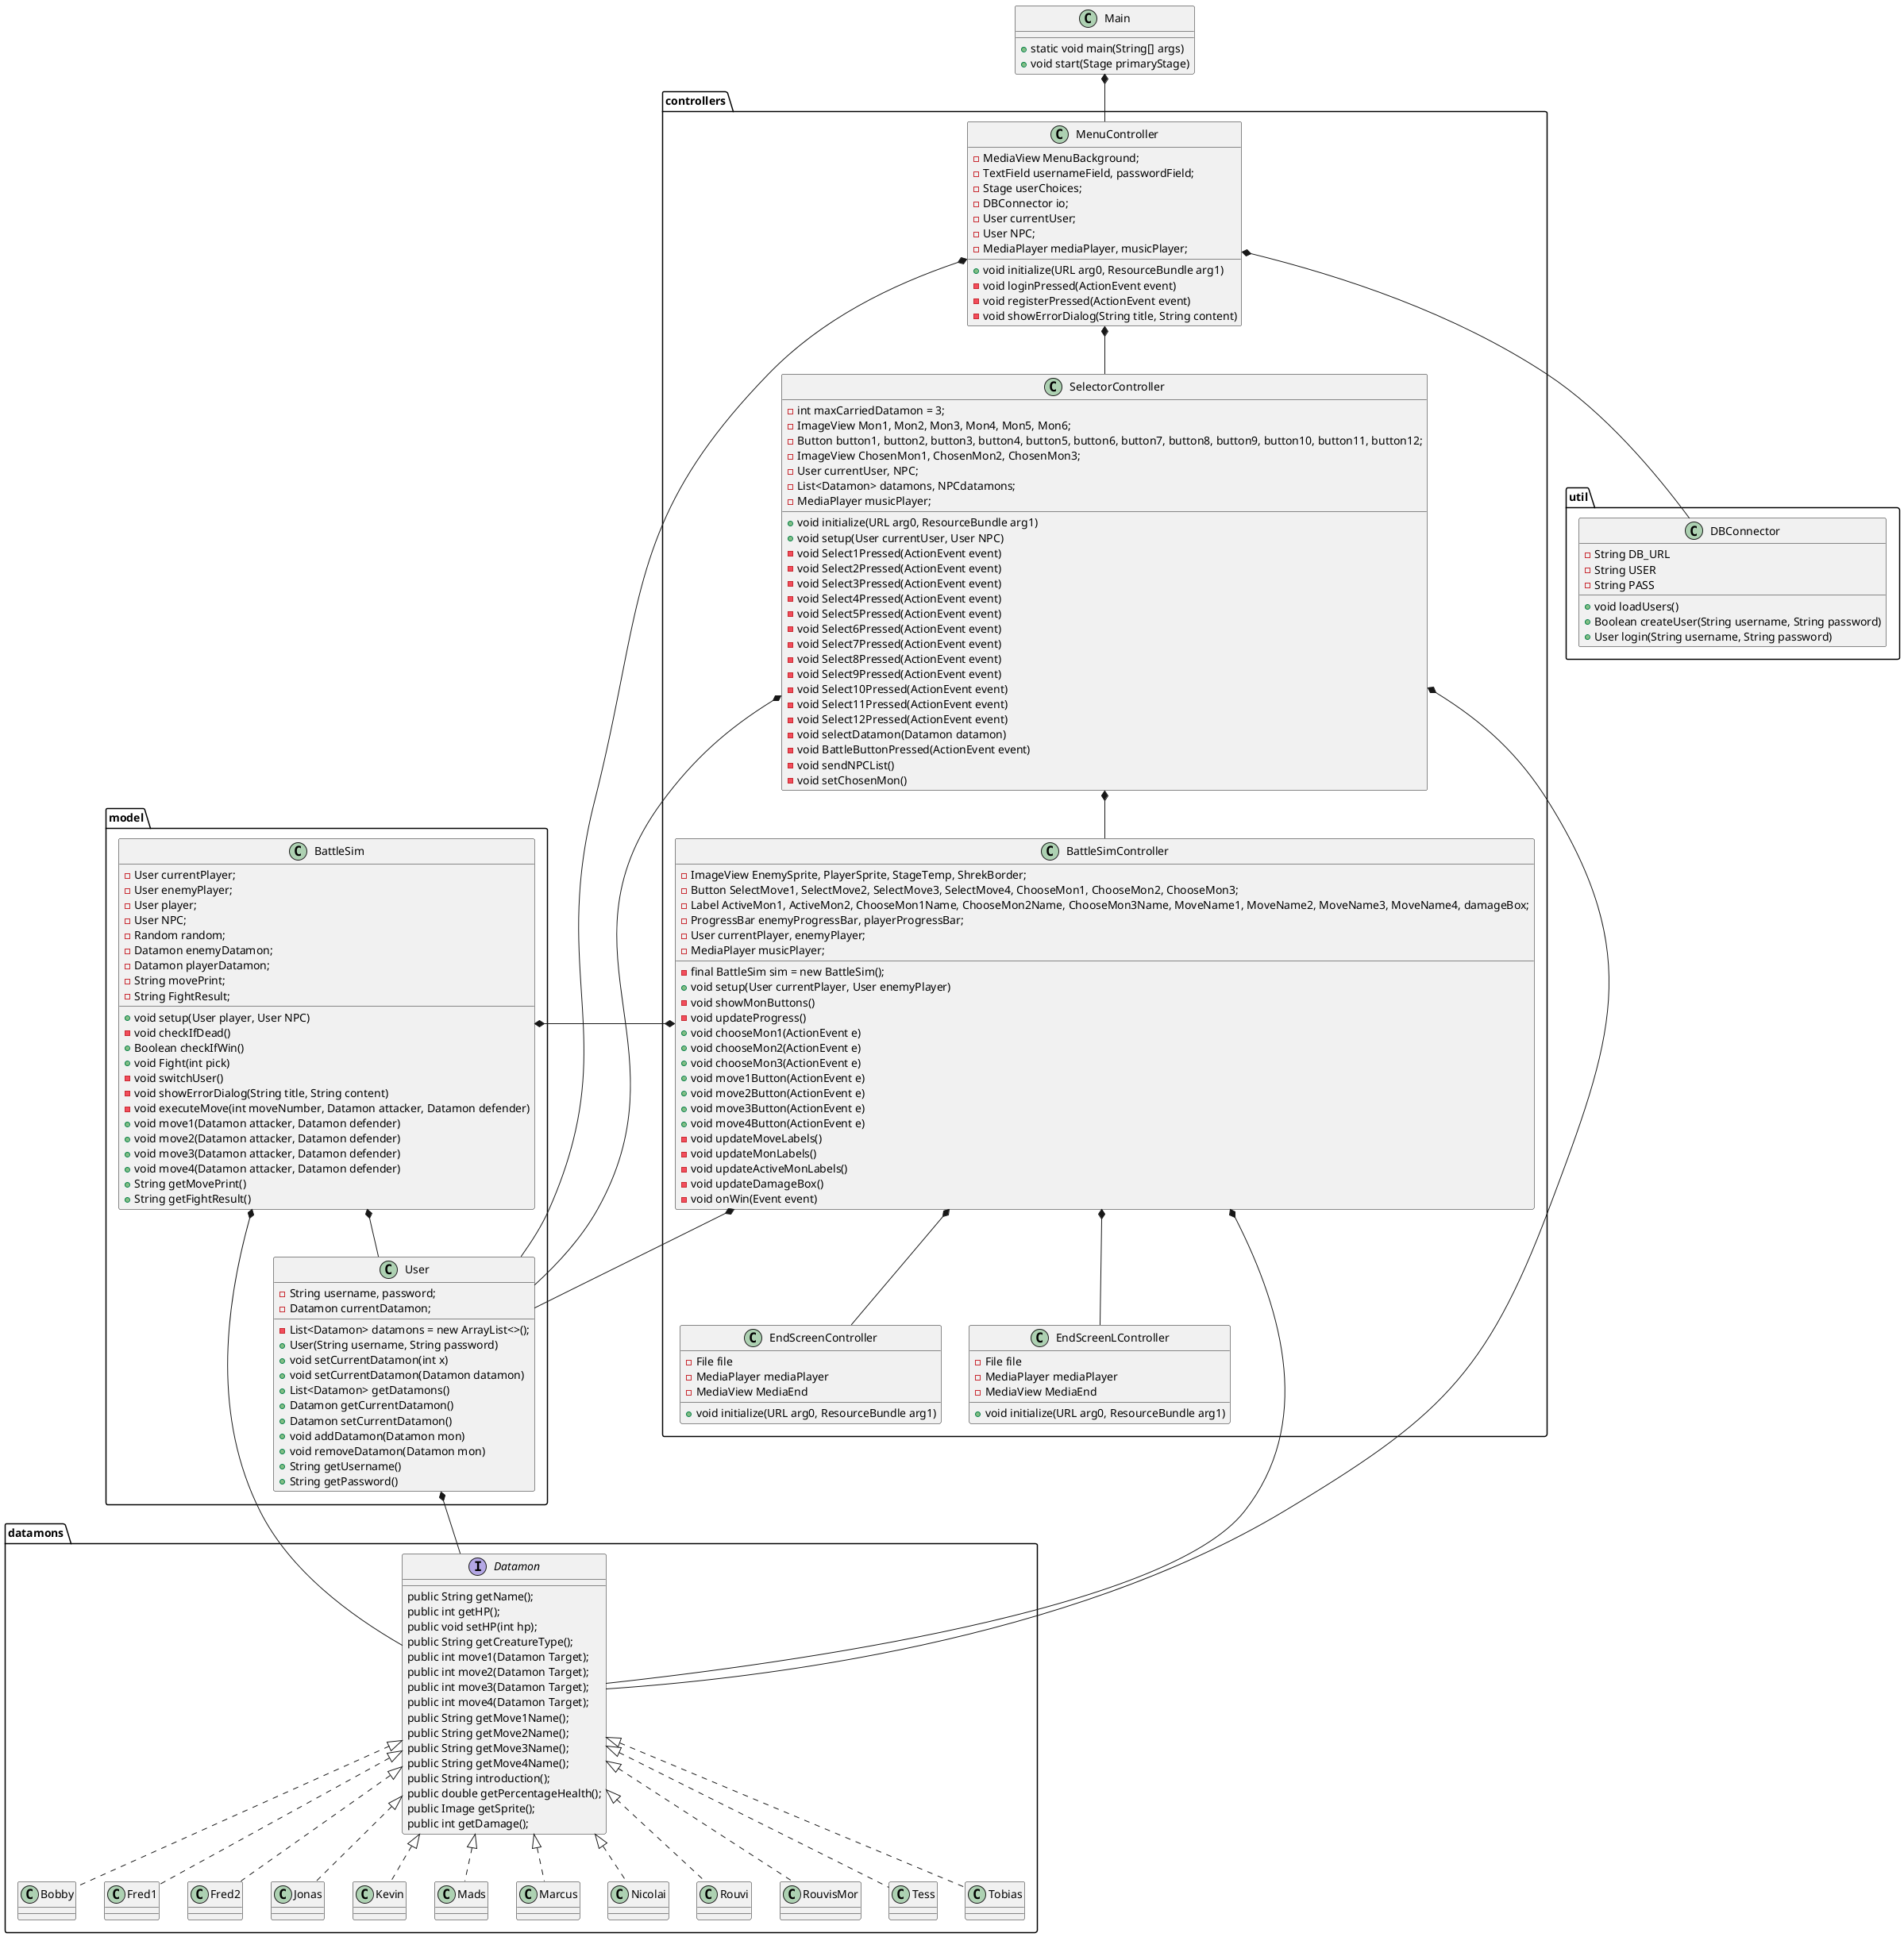 @startuml
'https://plantuml.com/class-diagram

class Main{
    + static void main(String[] args)
    + void start(Stage primaryStage)
}

package "util"{
    class DBConnector{
        - String DB_URL
        - String USER
        - String PASS

        + void loadUsers()
        + Boolean createUser(String username, String password)
        + User login(String username, String password)

    }
}

package "model"{
    class User{
        - String username, password;
        - List<Datamon> datamons = new ArrayList<>();
        - Datamon currentDatamon;

        + User(String username, String password)
        + void setCurrentDatamon(int x)
        + void setCurrentDatamon(Datamon datamon)
        + List<Datamon> getDatamons()
        + Datamon getCurrentDatamon()
        + Datamon setCurrentDatamon()
        + void addDatamon(Datamon mon)
        + void removeDatamon(Datamon mon)
        + String getUsername()
        + String getPassword()
    }

    class BattleSim{
        - User currentPlayer;
        - User enemyPlayer;
        - User player;
        - User NPC;
        - Random random;
        - Datamon enemyDatamon;
        - Datamon playerDatamon;
        - String movePrint;
        - String FightResult;

        + void setup(User player, User NPC)
        - void checkIfDead()
        + Boolean checkIfWin()
        + void Fight(int pick)
        - void switchUser()
        - void showErrorDialog(String title, String content)
        - void executeMove(int moveNumber, Datamon attacker, Datamon defender)
        + void move1(Datamon attacker, Datamon defender)
        + void move2(Datamon attacker, Datamon defender)
        + void move3(Datamon attacker, Datamon defender)
        + void move4(Datamon attacker, Datamon defender)
        + String getMovePrint()
        + String getFightResult()
    }
}

package "datamons" {

    interface Datamon {
        public String getName();
        public int getHP();
        public void setHP(int hp);
        public String getCreatureType();
        public int move1(Datamon Target);
        public int move2(Datamon Target);
        public int move3(Datamon Target);
        public int move4(Datamon Target);
        public String getMove1Name();
        public String getMove2Name();
        public String getMove3Name();
        public String getMove4Name();
        public String introduction();
        public double getPercentageHealth();
        public Image getSprite();
        public int getDamage();

    }
    class Bobby implements Datamon{

    }

    class Fred1 implements Datamon{

    }

    class Fred2 implements Datamon{

    }

    class Jonas implements Datamon{

    }

    class Kevin implements Datamon{

    }

    class Mads implements Datamon{

    }

    class Marcus implements Datamon{

    }

    class Nicolai implements Datamon{

    }

    class Rouvi implements Datamon{

    }

    class RouvisMor implements Datamon{

    }

    class Tess implements Datamon{

    }

    class Tobias implements Datamon{

    }
}

package "controllers"{
    class BattleSimController{
        - ImageView EnemySprite, PlayerSprite, StageTemp, ShrekBorder;
        - Button SelectMove1, SelectMove2, SelectMove3, SelectMove4, ChooseMon1, ChooseMon2, ChooseMon3;
        - Label ActiveMon1, ActiveMon2, ChooseMon1Name, ChooseMon2Name, ChooseMon3Name, MoveName1, MoveName2, MoveName3, MoveName4, damageBox;
        - ProgressBar enemyProgressBar, playerProgressBar;
        - User currentPlayer, enemyPlayer;
        - final BattleSim sim = new BattleSim();
        - MediaPlayer musicPlayer;

        + void setup(User currentPlayer, User enemyPlayer)
        - void showMonButtons()
        - void updateProgress()
        + void chooseMon1(ActionEvent e)
        + void chooseMon2(ActionEvent e)
        + void chooseMon3(ActionEvent e)
        + void move1Button(ActionEvent e)
        + void move2Button(ActionEvent e)
        + void move3Button(ActionEvent e)
        + void move4Button(ActionEvent e)
        - void updateMoveLabels()
        - void updateMonLabels()
        - void updateActiveMonLabels()
        - void updateDamageBox()
        - void onWin(Event event)
    }

    class EndScreenController{
        - File file
        - MediaPlayer mediaPlayer
        - MediaView MediaEnd

        + void initialize(URL arg0, ResourceBundle arg1)

    }

    class EndScreenLController{
        - File file
        - MediaPlayer mediaPlayer
        - MediaView MediaEnd

        + void initialize(URL arg0, ResourceBundle arg1)
    }

    class MenuController{
        - MediaView MenuBackground;
        - TextField usernameField, passwordField;
        - Stage userChoices;
        - DBConnector io;
        - User currentUser;
        - User NPC;
        - MediaPlayer mediaPlayer, musicPlayer;

        + void initialize(URL arg0, ResourceBundle arg1)
        - void loginPressed(ActionEvent event)
        - void registerPressed(ActionEvent event)
        - void showErrorDialog(String title, String content)
    }

    class SelectorController{
        - int maxCarriedDatamon = 3;
        - ImageView Mon1, Mon2, Mon3, Mon4, Mon5, Mon6;
        - Button button1, button2, button3, button4, button5, button6, button7, button8, button9, button10, button11, button12;
        - ImageView ChosenMon1, ChosenMon2, ChosenMon3;
        - User currentUser, NPC;
        - List<Datamon> datamons, NPCdatamons;
        - MediaPlayer musicPlayer;

        + void initialize(URL arg0, ResourceBundle arg1)
        + void setup(User currentUser, User NPC)
        - void Select1Pressed(ActionEvent event)
        - void Select2Pressed(ActionEvent event)
        - void Select3Pressed(ActionEvent event)
        - void Select4Pressed(ActionEvent event)
        - void Select5Pressed(ActionEvent event)
        - void Select6Pressed(ActionEvent event)
        - void Select7Pressed(ActionEvent event)
        - void Select8Pressed(ActionEvent event)
        - void Select9Pressed(ActionEvent event)
        - void Select10Pressed(ActionEvent event)
        - void Select11Pressed(ActionEvent event)
        - void Select12Pressed(ActionEvent event)
        - void selectDatamon(Datamon datamon)
        - void BattleButtonPressed(ActionEvent event)
        - void sendNPCList()
        - void setChosenMon()


    }
}

Main *-- MenuController

MenuController *-- SelectorController
MenuController *-- DBConnector
MenuController *-- User

SelectorController *-- BattleSimController
SelectorController *-- User
SelectorController *-- Datamon

BattleSimController *-- EndScreenController
BattleSimController *-- EndScreenLController
BattleSimController *-- BattleSim
BattleSimController *-- User
BattleSimController *-- Datamon

User *-- Datamon

BattleSim *-- BattleSimController
BattleSim *-- User
BattleSim *-- Datamon





@enduml